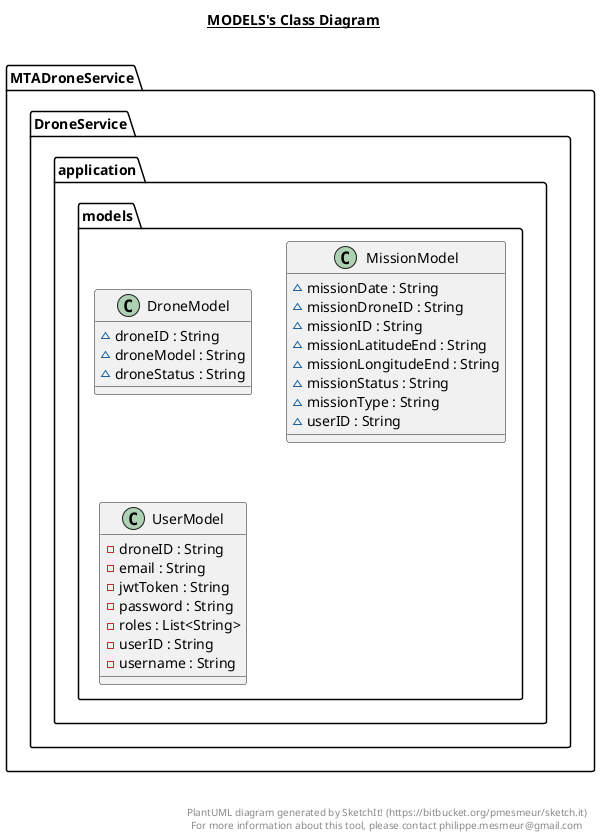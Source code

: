 @startuml

title __MODELS's Class Diagram__\n

  namespace MTADroneService.DroneService.application {
    namespace models {
      class MTADroneService.DroneService.application.models.DroneModel {
          ~ droneID : String
          ~ droneModel : String
          ~ droneStatus : String
      }
    }
  }
  

  namespace MTADroneService.DroneService.application {
    namespace models {
      class MTADroneService.DroneService.application.models.MissionModel {
          ~ missionDate : String
          ~ missionDroneID : String
          ~ missionID : String
          ~ missionLatitudeEnd : String
          ~ missionLongitudeEnd : String
          ~ missionStatus : String
          ~ missionType : String
          ~ userID : String
      }
    }
  }
  

  namespace MTADroneService.DroneService.application {
    namespace models {
      class MTADroneService.DroneService.application.models.UserModel {
          - droneID : String
          - email : String
          - jwtToken : String
          - password : String
          - roles : List<String>
          - userID : String
          - username : String
      }
    }
  }
  



right footer


PlantUML diagram generated by SketchIt! (https://bitbucket.org/pmesmeur/sketch.it)
For more information about this tool, please contact philippe.mesmeur@gmail.com
endfooter

@enduml
